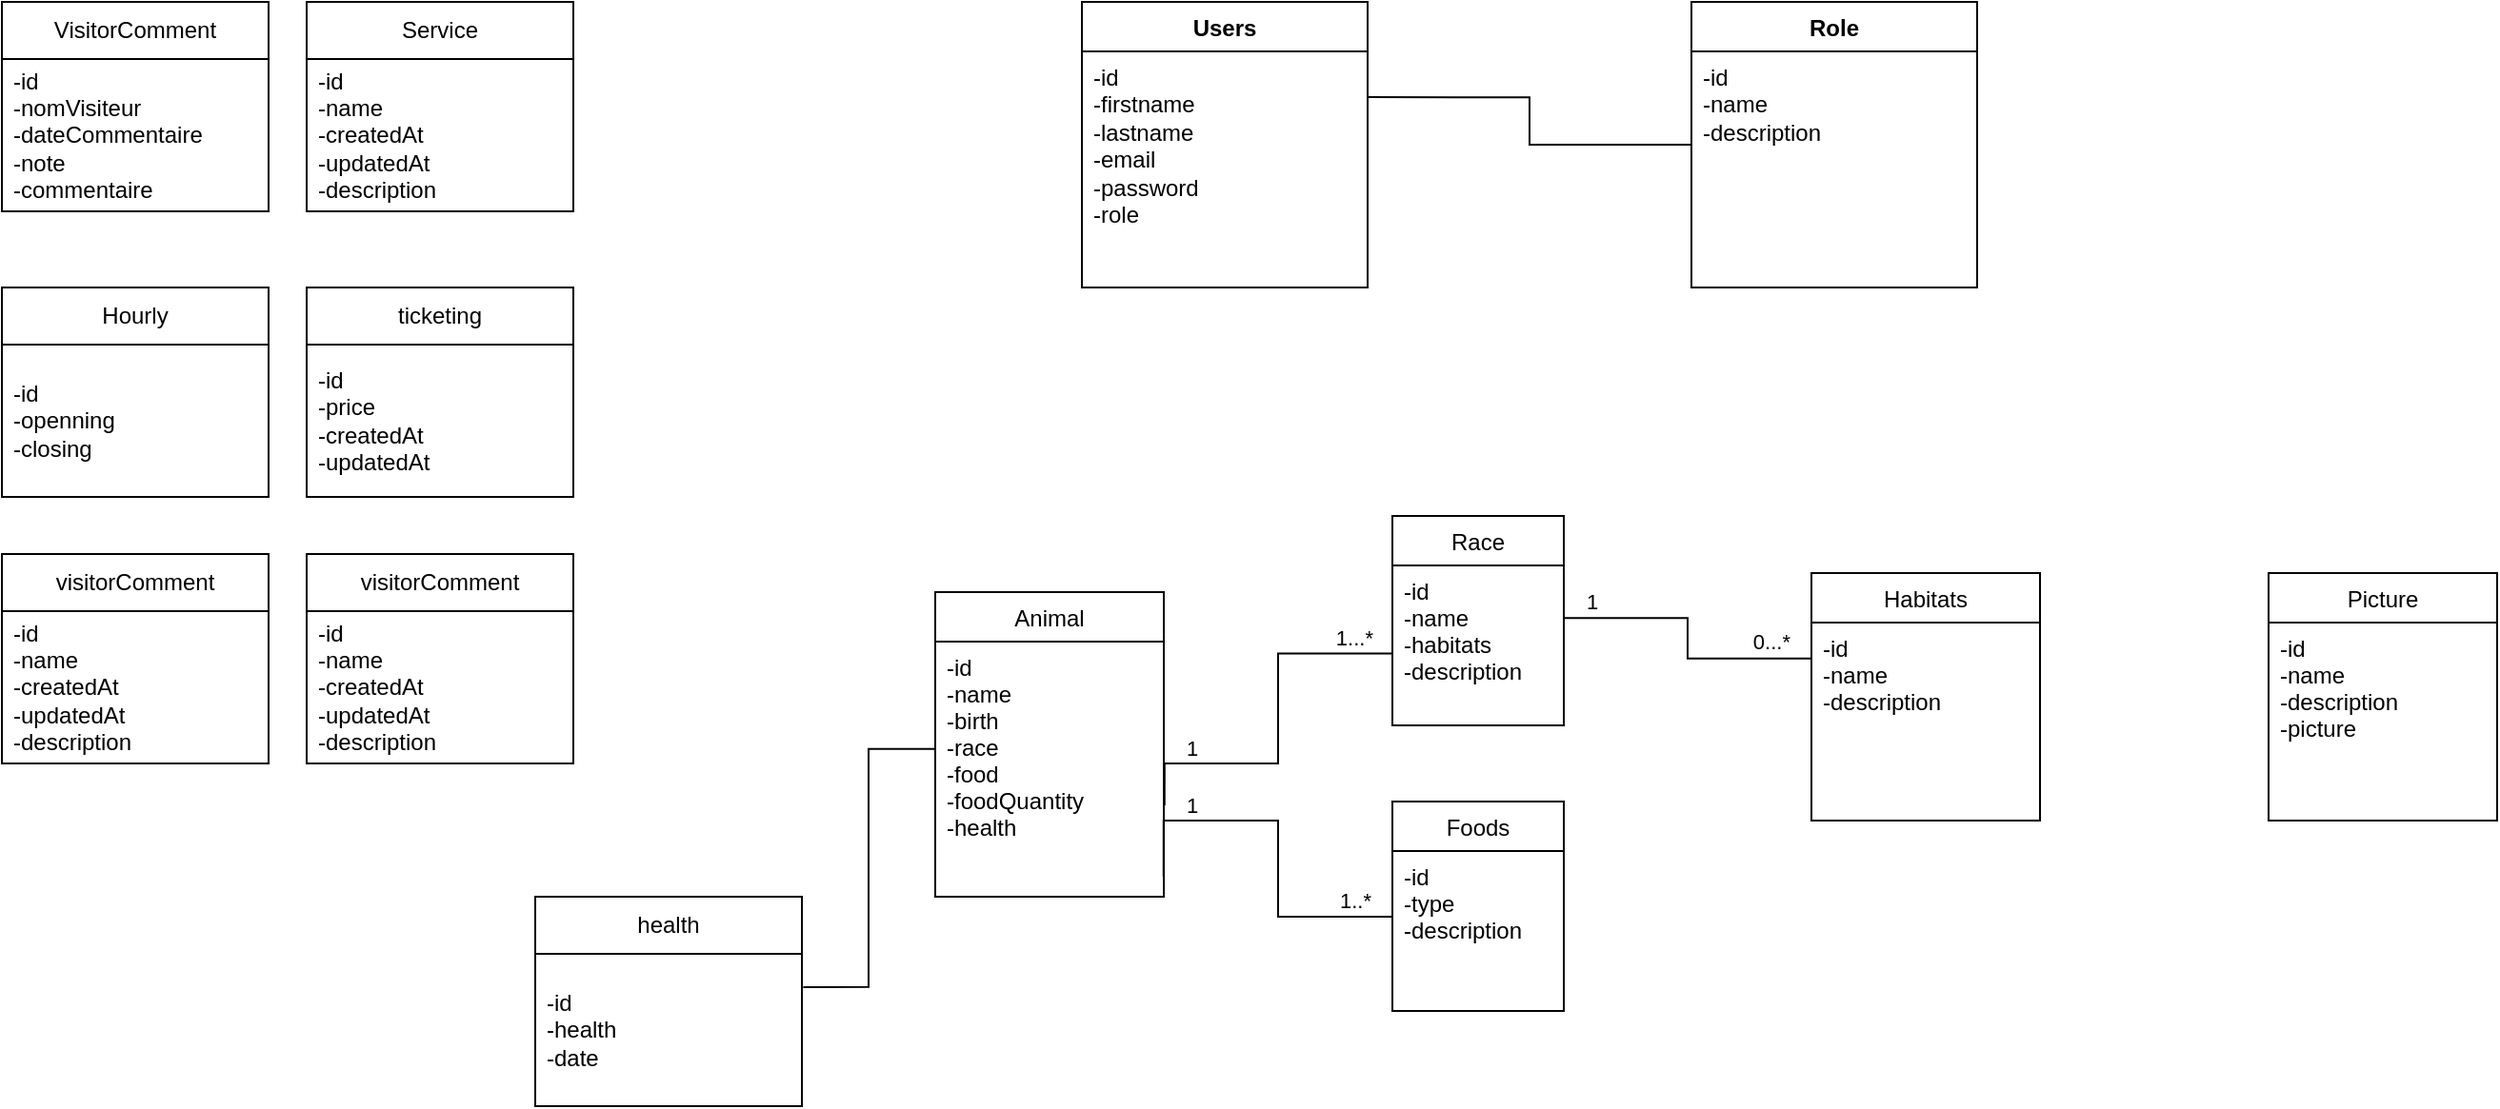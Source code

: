 <mxfile version="24.6.2" type="github">
  <diagram id="C5RBs43oDa-KdzZeNtuy" name="Page-1">
    <mxGraphModel dx="1438" dy="518" grid="1" gridSize="10" guides="1" tooltips="1" connect="1" arrows="1" fold="1" page="1" pageScale="1" pageWidth="827" pageHeight="1169" math="0" shadow="0">
      <root>
        <mxCell id="WIyWlLk6GJQsqaUBKTNV-0" />
        <mxCell id="WIyWlLk6GJQsqaUBKTNV-1" parent="WIyWlLk6GJQsqaUBKTNV-0" />
        <mxCell id="zkfFHV4jXpPFQw0GAbJ--0" value="Animal" style="swimlane;fontStyle=0;align=center;verticalAlign=top;childLayout=stackLayout;horizontal=1;startSize=26;horizontalStack=0;resizeParent=1;resizeLast=0;collapsible=1;marginBottom=0;rounded=0;shadow=0;strokeWidth=1;" parent="WIyWlLk6GJQsqaUBKTNV-1" vertex="1">
          <mxGeometry x="280" y="690" width="120" height="160" as="geometry">
            <mxRectangle x="230" y="140" width="160" height="26" as="alternateBounds" />
          </mxGeometry>
        </mxCell>
        <mxCell id="zkfFHV4jXpPFQw0GAbJ--1" value="-id&#xa;-name&#xa;-birth&#xa;-race&#xa;-food&#xa;-foodQuantity&#xa;-health" style="text;align=left;verticalAlign=top;spacingLeft=4;spacingRight=4;overflow=hidden;rotatable=0;points=[[0,0.5],[1,0.5]];portConstraint=eastwest;" parent="zkfFHV4jXpPFQw0GAbJ--0" vertex="1">
          <mxGeometry y="26" width="120" height="134" as="geometry" />
        </mxCell>
        <mxCell id="1RMl9HKk7_kiOttYkBYu-0" value="Race" style="swimlane;fontStyle=0;align=center;verticalAlign=top;childLayout=stackLayout;horizontal=1;startSize=26;horizontalStack=0;resizeParent=1;resizeLast=0;collapsible=1;marginBottom=0;rounded=0;shadow=0;strokeWidth=1;" parent="WIyWlLk6GJQsqaUBKTNV-1" vertex="1">
          <mxGeometry x="520" y="650" width="90" height="110" as="geometry">
            <mxRectangle x="230" y="140" width="160" height="26" as="alternateBounds" />
          </mxGeometry>
        </mxCell>
        <mxCell id="1RMl9HKk7_kiOttYkBYu-1" value="-id&#xa;-name&#xa;-habitats&#xa;-description" style="text;align=left;verticalAlign=top;spacingLeft=4;spacingRight=4;overflow=hidden;rotatable=0;points=[[0,0.5],[1,0.5]];portConstraint=eastwest;" parent="1RMl9HKk7_kiOttYkBYu-0" vertex="1">
          <mxGeometry y="26" width="90" height="84" as="geometry" />
        </mxCell>
        <mxCell id="1RMl9HKk7_kiOttYkBYu-32" value="" style="endArrow=none;html=1;edgeStyle=orthogonalEdgeStyle;rounded=0;exitX=1.003;exitY=0.643;exitDx=0;exitDy=0;exitPerimeter=0;entryX=-0.002;entryY=0.551;entryDx=0;entryDy=0;entryPerimeter=0;strokeColor=default;curved=0;" parent="WIyWlLk6GJQsqaUBKTNV-1" source="zkfFHV4jXpPFQw0GAbJ--1" target="1RMl9HKk7_kiOttYkBYu-1" edge="1">
          <mxGeometry relative="1" as="geometry">
            <mxPoint x="524" y="840" as="sourcePoint" />
            <mxPoint x="684" y="840" as="targetPoint" />
            <Array as="points">
              <mxPoint x="400" y="780" />
              <mxPoint x="460" y="780" />
              <mxPoint x="460" y="722" />
            </Array>
          </mxGeometry>
        </mxCell>
        <mxCell id="1RMl9HKk7_kiOttYkBYu-33" value="1" style="edgeLabel;resizable=0;html=1;align=left;verticalAlign=bottom;" parent="1RMl9HKk7_kiOttYkBYu-32" connectable="0" vertex="1">
          <mxGeometry x="-1" relative="1" as="geometry">
            <mxPoint x="10" y="-22" as="offset" />
          </mxGeometry>
        </mxCell>
        <mxCell id="1RMl9HKk7_kiOttYkBYu-34" value="1...*" style="edgeLabel;resizable=0;html=1;align=right;verticalAlign=bottom;" parent="1RMl9HKk7_kiOttYkBYu-32" connectable="0" vertex="1">
          <mxGeometry x="1" relative="1" as="geometry">
            <mxPoint x="-10" as="offset" />
          </mxGeometry>
        </mxCell>
        <mxCell id="1RMl9HKk7_kiOttYkBYu-38" value="Foods" style="swimlane;fontStyle=0;align=center;verticalAlign=top;childLayout=stackLayout;horizontal=1;startSize=26;horizontalStack=0;resizeParent=1;resizeLast=0;collapsible=1;marginBottom=0;rounded=0;shadow=0;strokeWidth=1;" parent="WIyWlLk6GJQsqaUBKTNV-1" vertex="1">
          <mxGeometry x="520" y="800" width="90" height="110" as="geometry">
            <mxRectangle x="230" y="140" width="160" height="26" as="alternateBounds" />
          </mxGeometry>
        </mxCell>
        <mxCell id="1RMl9HKk7_kiOttYkBYu-39" value="-id&#xa;-type&#xa;-description&#xa;" style="text;align=left;verticalAlign=top;spacingLeft=4;spacingRight=4;overflow=hidden;rotatable=0;points=[[0,0.5],[1,0.5]];portConstraint=eastwest;" parent="1RMl9HKk7_kiOttYkBYu-38" vertex="1">
          <mxGeometry y="26" width="90" height="84" as="geometry" />
        </mxCell>
        <mxCell id="1RMl9HKk7_kiOttYkBYu-42" value="" style="endArrow=none;html=1;edgeStyle=orthogonalEdgeStyle;rounded=0;exitX=0.999;exitY=0.921;exitDx=0;exitDy=0;exitPerimeter=0;entryX=-0.001;entryY=0.411;entryDx=0;entryDy=0;entryPerimeter=0;" parent="WIyWlLk6GJQsqaUBKTNV-1" source="zkfFHV4jXpPFQw0GAbJ--1" target="1RMl9HKk7_kiOttYkBYu-39" edge="1">
          <mxGeometry relative="1" as="geometry">
            <mxPoint x="584" y="840" as="sourcePoint" />
            <mxPoint x="744" y="840" as="targetPoint" />
            <Array as="points">
              <mxPoint x="400" y="810" />
              <mxPoint x="460" y="810" />
              <mxPoint x="460" y="861" />
            </Array>
          </mxGeometry>
        </mxCell>
        <mxCell id="1RMl9HKk7_kiOttYkBYu-43" value="1" style="edgeLabel;resizable=0;html=1;align=left;verticalAlign=bottom;" parent="1RMl9HKk7_kiOttYkBYu-42" connectable="0" vertex="1">
          <mxGeometry x="-1" relative="1" as="geometry">
            <mxPoint x="10" y="-29" as="offset" />
          </mxGeometry>
        </mxCell>
        <mxCell id="1RMl9HKk7_kiOttYkBYu-44" value="1..*" style="edgeLabel;resizable=0;html=1;align=right;verticalAlign=bottom;" parent="1RMl9HKk7_kiOttYkBYu-42" connectable="0" vertex="1">
          <mxGeometry x="1" relative="1" as="geometry">
            <mxPoint x="-10" as="offset" />
          </mxGeometry>
        </mxCell>
        <mxCell id="1RMl9HKk7_kiOttYkBYu-45" value="Habitats" style="swimlane;fontStyle=0;align=center;verticalAlign=top;childLayout=stackLayout;horizontal=1;startSize=26;horizontalStack=0;resizeParent=1;resizeLast=0;collapsible=1;marginBottom=0;rounded=0;shadow=0;strokeWidth=1;" parent="WIyWlLk6GJQsqaUBKTNV-1" vertex="1">
          <mxGeometry x="740" y="680" width="120" height="130" as="geometry">
            <mxRectangle x="230" y="140" width="160" height="26" as="alternateBounds" />
          </mxGeometry>
        </mxCell>
        <mxCell id="1RMl9HKk7_kiOttYkBYu-46" value="-id&#xa;-name&#xa;-description&#xa;" style="text;align=left;verticalAlign=top;spacingLeft=4;spacingRight=4;overflow=hidden;rotatable=0;points=[[0,0.5],[1,0.5]];portConstraint=eastwest;" parent="1RMl9HKk7_kiOttYkBYu-45" vertex="1">
          <mxGeometry y="26" width="120" height="104" as="geometry" />
        </mxCell>
        <mxCell id="1RMl9HKk7_kiOttYkBYu-49" value="" style="endArrow=none;html=1;edgeStyle=orthogonalEdgeStyle;rounded=0;entryX=-0.003;entryY=0.182;entryDx=0;entryDy=0;entryPerimeter=0;exitX=1.004;exitY=0.329;exitDx=0;exitDy=0;exitPerimeter=0;" parent="WIyWlLk6GJQsqaUBKTNV-1" target="1RMl9HKk7_kiOttYkBYu-46" edge="1" source="1RMl9HKk7_kiOttYkBYu-1">
          <mxGeometry relative="1" as="geometry">
            <mxPoint x="784" y="684.66" as="sourcePoint" />
            <mxPoint x="944" y="684.66" as="targetPoint" />
          </mxGeometry>
        </mxCell>
        <mxCell id="1RMl9HKk7_kiOttYkBYu-50" value="1" style="edgeLabel;resizable=0;html=1;align=left;verticalAlign=bottom;" parent="1RMl9HKk7_kiOttYkBYu-49" connectable="0" vertex="1">
          <mxGeometry x="-1" relative="1" as="geometry">
            <mxPoint x="10" as="offset" />
          </mxGeometry>
        </mxCell>
        <mxCell id="1RMl9HKk7_kiOttYkBYu-51" value="0...*" style="edgeLabel;resizable=0;html=1;align=right;verticalAlign=bottom;" parent="1RMl9HKk7_kiOttYkBYu-49" connectable="0" vertex="1">
          <mxGeometry x="1" relative="1" as="geometry">
            <mxPoint x="-10" as="offset" />
          </mxGeometry>
        </mxCell>
        <mxCell id="1RMl9HKk7_kiOttYkBYu-52" value="Users" style="swimlane;fontStyle=1;align=center;verticalAlign=top;childLayout=stackLayout;horizontal=1;startSize=26;horizontalStack=0;resizeParent=1;resizeParentMax=0;resizeLast=0;collapsible=1;marginBottom=0;whiteSpace=wrap;html=1;" parent="WIyWlLk6GJQsqaUBKTNV-1" vertex="1">
          <mxGeometry x="357" y="380" width="150" height="150" as="geometry" />
        </mxCell>
        <mxCell id="1RMl9HKk7_kiOttYkBYu-53" value="-id&lt;div&gt;-firstname&lt;/div&gt;&lt;div&gt;-lastname&lt;br&gt;&lt;div&gt;-email&lt;/div&gt;&lt;div&gt;-password&lt;/div&gt;&lt;div&gt;-role&lt;/div&gt;&lt;/div&gt;" style="text;strokeColor=none;fillColor=none;align=left;verticalAlign=top;spacingLeft=4;spacingRight=4;overflow=hidden;rotatable=0;points=[[0,0.5],[1,0.5]];portConstraint=eastwest;whiteSpace=wrap;html=1;" parent="1RMl9HKk7_kiOttYkBYu-52" vertex="1">
          <mxGeometry y="26" width="150" height="124" as="geometry" />
        </mxCell>
        <mxCell id="8nh0N_o-09KSPw2Pu6wE-0" value="Service" style="swimlane;fontStyle=0;childLayout=stackLayout;horizontal=1;startSize=30;horizontalStack=0;resizeParent=1;resizeParentMax=0;resizeLast=0;collapsible=1;marginBottom=0;whiteSpace=wrap;html=1;" vertex="1" parent="WIyWlLk6GJQsqaUBKTNV-1">
          <mxGeometry x="-50" y="380" width="140" height="110" as="geometry">
            <mxRectangle x="-280" y="20" width="120" height="30" as="alternateBounds" />
          </mxGeometry>
        </mxCell>
        <mxCell id="8nh0N_o-09KSPw2Pu6wE-1" value="-id&lt;div&gt;-name&lt;/div&gt;&lt;div&gt;-createdAt&lt;/div&gt;&lt;div&gt;-updatedAt&lt;/div&gt;&lt;div&gt;-description&lt;/div&gt;" style="text;strokeColor=none;fillColor=none;align=left;verticalAlign=middle;spacingLeft=4;spacingRight=4;overflow=hidden;points=[[0,0.5],[1,0.5]];portConstraint=eastwest;rotatable=0;whiteSpace=wrap;html=1;" vertex="1" parent="8nh0N_o-09KSPw2Pu6wE-0">
          <mxGeometry y="30" width="140" height="80" as="geometry" />
        </mxCell>
        <mxCell id="8nh0N_o-09KSPw2Pu6wE-5" value="Picture" style="swimlane;fontStyle=0;align=center;verticalAlign=top;childLayout=stackLayout;horizontal=1;startSize=26;horizontalStack=0;resizeParent=1;resizeLast=0;collapsible=1;marginBottom=0;rounded=0;shadow=0;strokeWidth=1;" vertex="1" parent="WIyWlLk6GJQsqaUBKTNV-1">
          <mxGeometry x="980" y="680" width="120" height="130" as="geometry">
            <mxRectangle x="230" y="140" width="160" height="26" as="alternateBounds" />
          </mxGeometry>
        </mxCell>
        <mxCell id="8nh0N_o-09KSPw2Pu6wE-6" value="-id&#xa;-name&#xa;-description&#xa;-picture" style="text;align=left;verticalAlign=top;spacingLeft=4;spacingRight=4;overflow=hidden;rotatable=0;points=[[0,0.5],[1,0.5]];portConstraint=eastwest;" vertex="1" parent="8nh0N_o-09KSPw2Pu6wE-5">
          <mxGeometry y="26" width="120" height="104" as="geometry" />
        </mxCell>
        <mxCell id="8nh0N_o-09KSPw2Pu6wE-11" value="Role" style="swimlane;fontStyle=1;align=center;verticalAlign=top;childLayout=stackLayout;horizontal=1;startSize=26;horizontalStack=0;resizeParent=1;resizeParentMax=0;resizeLast=0;collapsible=1;marginBottom=0;whiteSpace=wrap;html=1;" vertex="1" parent="WIyWlLk6GJQsqaUBKTNV-1">
          <mxGeometry x="677" y="380" width="150" height="150" as="geometry" />
        </mxCell>
        <mxCell id="8nh0N_o-09KSPw2Pu6wE-12" value="-id&lt;div&gt;-name&lt;/div&gt;&lt;div&gt;-description&lt;/div&gt;" style="text;strokeColor=none;fillColor=none;align=left;verticalAlign=top;spacingLeft=4;spacingRight=4;overflow=hidden;rotatable=0;points=[[0,0.5],[1,0.5]];portConstraint=eastwest;whiteSpace=wrap;html=1;" vertex="1" parent="8nh0N_o-09KSPw2Pu6wE-11">
          <mxGeometry y="26" width="150" height="124" as="geometry" />
        </mxCell>
        <mxCell id="8nh0N_o-09KSPw2Pu6wE-13" style="edgeStyle=orthogonalEdgeStyle;rounded=0;orthogonalLoop=1;jettySize=auto;html=1;entryX=1;entryY=0.194;entryDx=0;entryDy=0;entryPerimeter=0;strokeColor=default;endArrow=none;endFill=0;" edge="1" parent="WIyWlLk6GJQsqaUBKTNV-1" source="8nh0N_o-09KSPw2Pu6wE-11" target="1RMl9HKk7_kiOttYkBYu-53">
          <mxGeometry relative="1" as="geometry" />
        </mxCell>
        <mxCell id="8nh0N_o-09KSPw2Pu6wE-14" value="visitorComment" style="swimlane;fontStyle=0;childLayout=stackLayout;horizontal=1;startSize=30;horizontalStack=0;resizeParent=1;resizeParentMax=0;resizeLast=0;collapsible=1;marginBottom=0;whiteSpace=wrap;html=1;" vertex="1" parent="WIyWlLk6GJQsqaUBKTNV-1">
          <mxGeometry x="-210" y="670" width="140" height="110" as="geometry">
            <mxRectangle x="-280" y="20" width="120" height="30" as="alternateBounds" />
          </mxGeometry>
        </mxCell>
        <mxCell id="8nh0N_o-09KSPw2Pu6wE-15" value="-id&lt;div&gt;-name&lt;/div&gt;&lt;div&gt;-createdAt&lt;/div&gt;&lt;div&gt;-updatedAt&lt;/div&gt;&lt;div&gt;-description&lt;/div&gt;" style="text;strokeColor=none;fillColor=none;align=left;verticalAlign=middle;spacingLeft=4;spacingRight=4;overflow=hidden;points=[[0,0.5],[1,0.5]];portConstraint=eastwest;rotatable=0;whiteSpace=wrap;html=1;" vertex="1" parent="8nh0N_o-09KSPw2Pu6wE-14">
          <mxGeometry y="30" width="140" height="80" as="geometry" />
        </mxCell>
        <mxCell id="8nh0N_o-09KSPw2Pu6wE-16" value="ticketing" style="swimlane;fontStyle=0;childLayout=stackLayout;horizontal=1;startSize=30;horizontalStack=0;resizeParent=1;resizeParentMax=0;resizeLast=0;collapsible=1;marginBottom=0;whiteSpace=wrap;html=1;" vertex="1" parent="WIyWlLk6GJQsqaUBKTNV-1">
          <mxGeometry x="-50" y="530" width="140" height="110" as="geometry">
            <mxRectangle x="-280" y="20" width="120" height="30" as="alternateBounds" />
          </mxGeometry>
        </mxCell>
        <mxCell id="8nh0N_o-09KSPw2Pu6wE-17" value="-id&lt;div&gt;-price&lt;/div&gt;&lt;div&gt;-createdAt&lt;/div&gt;&lt;div&gt;-updatedAt&lt;/div&gt;" style="text;strokeColor=none;fillColor=none;align=left;verticalAlign=middle;spacingLeft=4;spacingRight=4;overflow=hidden;points=[[0,0.5],[1,0.5]];portConstraint=eastwest;rotatable=0;whiteSpace=wrap;html=1;" vertex="1" parent="8nh0N_o-09KSPw2Pu6wE-16">
          <mxGeometry y="30" width="140" height="80" as="geometry" />
        </mxCell>
        <mxCell id="8nh0N_o-09KSPw2Pu6wE-18" value="Hourly" style="swimlane;fontStyle=0;childLayout=stackLayout;horizontal=1;startSize=30;horizontalStack=0;resizeParent=1;resizeParentMax=0;resizeLast=0;collapsible=1;marginBottom=0;whiteSpace=wrap;html=1;" vertex="1" parent="WIyWlLk6GJQsqaUBKTNV-1">
          <mxGeometry x="-210" y="530" width="140" height="110" as="geometry">
            <mxRectangle x="-280" y="20" width="120" height="30" as="alternateBounds" />
          </mxGeometry>
        </mxCell>
        <mxCell id="8nh0N_o-09KSPw2Pu6wE-19" value="-id&lt;div&gt;-openning&lt;/div&gt;&lt;div&gt;-closing&lt;/div&gt;" style="text;strokeColor=none;fillColor=none;align=left;verticalAlign=middle;spacingLeft=4;spacingRight=4;overflow=hidden;points=[[0,0.5],[1,0.5]];portConstraint=eastwest;rotatable=0;whiteSpace=wrap;html=1;" vertex="1" parent="8nh0N_o-09KSPw2Pu6wE-18">
          <mxGeometry y="30" width="140" height="80" as="geometry" />
        </mxCell>
        <mxCell id="8nh0N_o-09KSPw2Pu6wE-20" value="VisitorComment" style="swimlane;fontStyle=0;childLayout=stackLayout;horizontal=1;startSize=30;horizontalStack=0;resizeParent=1;resizeParentMax=0;resizeLast=0;collapsible=1;marginBottom=0;whiteSpace=wrap;html=1;" vertex="1" parent="WIyWlLk6GJQsqaUBKTNV-1">
          <mxGeometry x="-210" y="380" width="140" height="110" as="geometry">
            <mxRectangle x="-280" y="20" width="120" height="30" as="alternateBounds" />
          </mxGeometry>
        </mxCell>
        <mxCell id="8nh0N_o-09KSPw2Pu6wE-21" value="-id&lt;div&gt;-nomVisiteur&lt;/div&gt;&lt;div&gt;-dateCommentaire&lt;/div&gt;&lt;div&gt;-note&lt;/div&gt;&lt;div&gt;-commentaire&lt;/div&gt;" style="text;strokeColor=none;fillColor=none;align=left;verticalAlign=middle;spacingLeft=4;spacingRight=4;overflow=hidden;points=[[0,0.5],[1,0.5]];portConstraint=eastwest;rotatable=0;whiteSpace=wrap;html=1;" vertex="1" parent="8nh0N_o-09KSPw2Pu6wE-20">
          <mxGeometry y="30" width="140" height="80" as="geometry" />
        </mxCell>
        <mxCell id="8nh0N_o-09KSPw2Pu6wE-22" value="visitorComment" style="swimlane;fontStyle=0;childLayout=stackLayout;horizontal=1;startSize=30;horizontalStack=0;resizeParent=1;resizeParentMax=0;resizeLast=0;collapsible=1;marginBottom=0;whiteSpace=wrap;html=1;" vertex="1" parent="WIyWlLk6GJQsqaUBKTNV-1">
          <mxGeometry x="-50" y="670" width="140" height="110" as="geometry">
            <mxRectangle x="-280" y="20" width="120" height="30" as="alternateBounds" />
          </mxGeometry>
        </mxCell>
        <mxCell id="8nh0N_o-09KSPw2Pu6wE-23" value="-id&lt;div&gt;-name&lt;/div&gt;&lt;div&gt;-createdAt&lt;/div&gt;&lt;div&gt;-updatedAt&lt;/div&gt;&lt;div&gt;-description&lt;/div&gt;" style="text;strokeColor=none;fillColor=none;align=left;verticalAlign=middle;spacingLeft=4;spacingRight=4;overflow=hidden;points=[[0,0.5],[1,0.5]];portConstraint=eastwest;rotatable=0;whiteSpace=wrap;html=1;" vertex="1" parent="8nh0N_o-09KSPw2Pu6wE-22">
          <mxGeometry y="30" width="140" height="80" as="geometry" />
        </mxCell>
        <mxCell id="8nh0N_o-09KSPw2Pu6wE-24" value="health" style="swimlane;fontStyle=0;childLayout=stackLayout;horizontal=1;startSize=30;horizontalStack=0;resizeParent=1;resizeParentMax=0;resizeLast=0;collapsible=1;marginBottom=0;whiteSpace=wrap;html=1;" vertex="1" parent="WIyWlLk6GJQsqaUBKTNV-1">
          <mxGeometry x="70" y="850" width="140" height="110" as="geometry">
            <mxRectangle x="-280" y="20" width="120" height="30" as="alternateBounds" />
          </mxGeometry>
        </mxCell>
        <mxCell id="8nh0N_o-09KSPw2Pu6wE-25" value="-id&lt;div&gt;-health&lt;/div&gt;&lt;div&gt;-date&lt;/div&gt;" style="text;strokeColor=none;fillColor=none;align=left;verticalAlign=middle;spacingLeft=4;spacingRight=4;overflow=hidden;points=[[0,0.5],[1,0.5]];portConstraint=eastwest;rotatable=0;whiteSpace=wrap;html=1;" vertex="1" parent="8nh0N_o-09KSPw2Pu6wE-24">
          <mxGeometry y="30" width="140" height="80" as="geometry" />
        </mxCell>
        <mxCell id="8nh0N_o-09KSPw2Pu6wE-26" value="" style="endArrow=none;html=1;rounded=0;exitX=1.005;exitY=0.218;exitDx=0;exitDy=0;exitPerimeter=0;entryX=0.003;entryY=0.421;entryDx=0;entryDy=0;entryPerimeter=0;edgeStyle=orthogonalEdgeStyle;" edge="1" parent="WIyWlLk6GJQsqaUBKTNV-1" source="8nh0N_o-09KSPw2Pu6wE-25" target="zkfFHV4jXpPFQw0GAbJ--1">
          <mxGeometry width="50" height="50" relative="1" as="geometry">
            <mxPoint x="220" y="930" as="sourcePoint" />
            <mxPoint x="270" y="880" as="targetPoint" />
          </mxGeometry>
        </mxCell>
      </root>
    </mxGraphModel>
  </diagram>
</mxfile>
